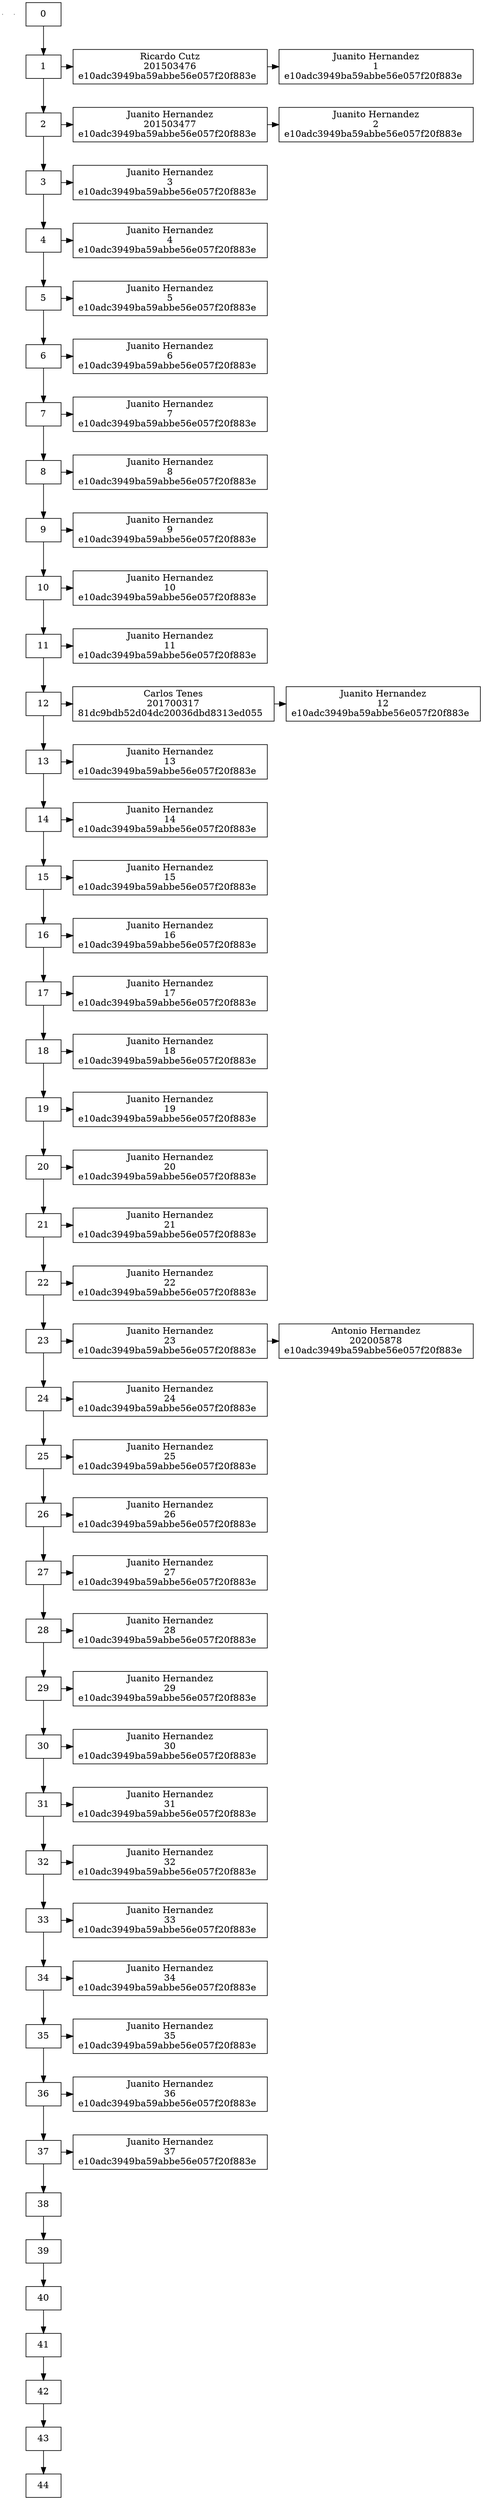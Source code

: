 digraph {
node [shape=box];
 e0[ shape = point, width = 0 ];
e1[ shape = point, width = 0 ]; 
s0i [label=" 0 " group = 1];
s0i ->s1i;
s1i [label=" 1 " group = 1];
s1i ->s2i;
s1i -> u201503476;
u201503476[label="Ricardo Cutz\n201503476\ne10adc3949ba59abbe56e057f20f883e  " group = 2 ];u201503476-> u1;
u1[label="Juanito Hernandez\n1\ne10adc3949ba59abbe56e057f20f883e  " group = 3 ];{rank=same; s1i ;u201503476 ;u1 ; }
s2i [label=" 2 " group = 1];
s2i ->s3i;
s2i -> u201503477;
u201503477[label="Juanito Hernandez\n201503477\ne10adc3949ba59abbe56e057f20f883e  " group = 2 ];u201503477-> u2;
u2[label="Juanito Hernandez\n2\ne10adc3949ba59abbe56e057f20f883e  " group = 3 ];{rank=same; s2i ;u201503477 ;u2 ; }
s3i [label=" 3 " group = 1];
s3i ->s4i;
s3i -> u3;
u3[label="Juanito Hernandez\n3\ne10adc3949ba59abbe56e057f20f883e  " group = 2 ];{rank=same; s3i ;u3 ; }
s4i [label=" 4 " group = 1];
s4i ->s5i;
s4i -> u4;
u4[label="Juanito Hernandez\n4\ne10adc3949ba59abbe56e057f20f883e  " group = 2 ];{rank=same; s4i ;u4 ; }
s5i [label=" 5 " group = 1];
s5i ->s6i;
s5i -> u5;
u5[label="Juanito Hernandez\n5\ne10adc3949ba59abbe56e057f20f883e  " group = 2 ];{rank=same; s5i ;u5 ; }
s6i [label=" 6 " group = 1];
s6i ->s7i;
s6i -> u6;
u6[label="Juanito Hernandez\n6\ne10adc3949ba59abbe56e057f20f883e  " group = 2 ];{rank=same; s6i ;u6 ; }
s7i [label=" 7 " group = 1];
s7i ->s8i;
s7i -> u7;
u7[label="Juanito Hernandez\n7\ne10adc3949ba59abbe56e057f20f883e  " group = 2 ];{rank=same; s7i ;u7 ; }
s8i [label=" 8 " group = 1];
s8i ->s9i;
s8i -> u8;
u8[label="Juanito Hernandez\n8\ne10adc3949ba59abbe56e057f20f883e  " group = 2 ];{rank=same; s8i ;u8 ; }
s9i [label=" 9 " group = 1];
s9i ->s10i;
s9i -> u9;
u9[label="Juanito Hernandez\n9\ne10adc3949ba59abbe56e057f20f883e  " group = 2 ];{rank=same; s9i ;u9 ; }
s10i [label=" 10 " group = 1];
s10i ->s11i;
s10i -> u10;
u10[label="Juanito Hernandez\n10\ne10adc3949ba59abbe56e057f20f883e  " group = 2 ];{rank=same; s10i ;u10 ; }
s11i [label=" 11 " group = 1];
s11i ->s12i;
s11i -> u11;
u11[label="Juanito Hernandez\n11\ne10adc3949ba59abbe56e057f20f883e  " group = 2 ];{rank=same; s11i ;u11 ; }
s12i [label=" 12 " group = 1];
s12i ->s13i;
s12i -> u201700317;
u201700317[label="Carlos Tenes\n201700317\n81dc9bdb52d04dc20036dbd8313ed055  " group = 2 ];u201700317-> u12;
u12[label="Juanito Hernandez\n12\ne10adc3949ba59abbe56e057f20f883e  " group = 3 ];{rank=same; s12i ;u201700317 ;u12 ; }
s13i [label=" 13 " group = 1];
s13i ->s14i;
s13i -> u13;
u13[label="Juanito Hernandez\n13\ne10adc3949ba59abbe56e057f20f883e  " group = 2 ];{rank=same; s13i ;u13 ; }
s14i [label=" 14 " group = 1];
s14i ->s15i;
s14i -> u14;
u14[label="Juanito Hernandez\n14\ne10adc3949ba59abbe56e057f20f883e  " group = 2 ];{rank=same; s14i ;u14 ; }
s15i [label=" 15 " group = 1];
s15i ->s16i;
s15i -> u15;
u15[label="Juanito Hernandez\n15\ne10adc3949ba59abbe56e057f20f883e  " group = 2 ];{rank=same; s15i ;u15 ; }
s16i [label=" 16 " group = 1];
s16i ->s17i;
s16i -> u16;
u16[label="Juanito Hernandez\n16\ne10adc3949ba59abbe56e057f20f883e  " group = 2 ];{rank=same; s16i ;u16 ; }
s17i [label=" 17 " group = 1];
s17i ->s18i;
s17i -> u17;
u17[label="Juanito Hernandez\n17\ne10adc3949ba59abbe56e057f20f883e  " group = 2 ];{rank=same; s17i ;u17 ; }
s18i [label=" 18 " group = 1];
s18i ->s19i;
s18i -> u18;
u18[label="Juanito Hernandez\n18\ne10adc3949ba59abbe56e057f20f883e  " group = 2 ];{rank=same; s18i ;u18 ; }
s19i [label=" 19 " group = 1];
s19i ->s20i;
s19i -> u19;
u19[label="Juanito Hernandez\n19\ne10adc3949ba59abbe56e057f20f883e  " group = 2 ];{rank=same; s19i ;u19 ; }
s20i [label=" 20 " group = 1];
s20i ->s21i;
s20i -> u20;
u20[label="Juanito Hernandez\n20\ne10adc3949ba59abbe56e057f20f883e  " group = 2 ];{rank=same; s20i ;u20 ; }
s21i [label=" 21 " group = 1];
s21i ->s22i;
s21i -> u21;
u21[label="Juanito Hernandez\n21\ne10adc3949ba59abbe56e057f20f883e  " group = 2 ];{rank=same; s21i ;u21 ; }
s22i [label=" 22 " group = 1];
s22i ->s23i;
s22i -> u22;
u22[label="Juanito Hernandez\n22\ne10adc3949ba59abbe56e057f20f883e  " group = 2 ];{rank=same; s22i ;u22 ; }
s23i [label=" 23 " group = 1];
s23i ->s24i;
s23i -> u23;
u23[label="Juanito Hernandez\n23\ne10adc3949ba59abbe56e057f20f883e  " group = 2 ];u23-> u202005878;
u202005878[label="Antonio Hernandez\n202005878\ne10adc3949ba59abbe56e057f20f883e  " group = 3 ];{rank=same; s23i ;u23 ;u202005878 ; }
s24i [label=" 24 " group = 1];
s24i ->s25i;
s24i -> u24;
u24[label="Juanito Hernandez\n24\ne10adc3949ba59abbe56e057f20f883e  " group = 2 ];{rank=same; s24i ;u24 ; }
s25i [label=" 25 " group = 1];
s25i ->s26i;
s25i -> u25;
u25[label="Juanito Hernandez\n25\ne10adc3949ba59abbe56e057f20f883e  " group = 2 ];{rank=same; s25i ;u25 ; }
s26i [label=" 26 " group = 1];
s26i ->s27i;
s26i -> u26;
u26[label="Juanito Hernandez\n26\ne10adc3949ba59abbe56e057f20f883e  " group = 2 ];{rank=same; s26i ;u26 ; }
s27i [label=" 27 " group = 1];
s27i ->s28i;
s27i -> u27;
u27[label="Juanito Hernandez\n27\ne10adc3949ba59abbe56e057f20f883e  " group = 2 ];{rank=same; s27i ;u27 ; }
s28i [label=" 28 " group = 1];
s28i ->s29i;
s28i -> u28;
u28[label="Juanito Hernandez\n28\ne10adc3949ba59abbe56e057f20f883e  " group = 2 ];{rank=same; s28i ;u28 ; }
s29i [label=" 29 " group = 1];
s29i ->s30i;
s29i -> u29;
u29[label="Juanito Hernandez\n29\ne10adc3949ba59abbe56e057f20f883e  " group = 2 ];{rank=same; s29i ;u29 ; }
s30i [label=" 30 " group = 1];
s30i ->s31i;
s30i -> u30;
u30[label="Juanito Hernandez\n30\ne10adc3949ba59abbe56e057f20f883e  " group = 2 ];{rank=same; s30i ;u30 ; }
s31i [label=" 31 " group = 1];
s31i ->s32i;
s31i -> u31;
u31[label="Juanito Hernandez\n31\ne10adc3949ba59abbe56e057f20f883e  " group = 2 ];{rank=same; s31i ;u31 ; }
s32i [label=" 32 " group = 1];
s32i ->s33i;
s32i -> u32;
u32[label="Juanito Hernandez\n32\ne10adc3949ba59abbe56e057f20f883e  " group = 2 ];{rank=same; s32i ;u32 ; }
s33i [label=" 33 " group = 1];
s33i ->s34i;
s33i -> u33;
u33[label="Juanito Hernandez\n33\ne10adc3949ba59abbe56e057f20f883e  " group = 2 ];{rank=same; s33i ;u33 ; }
s34i [label=" 34 " group = 1];
s34i ->s35i;
s34i -> u34;
u34[label="Juanito Hernandez\n34\ne10adc3949ba59abbe56e057f20f883e  " group = 2 ];{rank=same; s34i ;u34 ; }
s35i [label=" 35 " group = 1];
s35i ->s36i;
s35i -> u35;
u35[label="Juanito Hernandez\n35\ne10adc3949ba59abbe56e057f20f883e  " group = 2 ];{rank=same; s35i ;u35 ; }
s36i [label=" 36 " group = 1];
s36i ->s37i;
s36i -> u36;
u36[label="Juanito Hernandez\n36\ne10adc3949ba59abbe56e057f20f883e  " group = 2 ];{rank=same; s36i ;u36 ; }
s37i [label=" 37 " group = 1];
s37i ->s38i;
s37i -> u37;
u37[label="Juanito Hernandez\n37\ne10adc3949ba59abbe56e057f20f883e  " group = 2 ];{rank=same; s37i ;u37 ; }
s38i [label=" 38 " group = 1];
s38i ->s39i;
s39i [label=" 39 " group = 1];
s39i ->s40i;
s40i [label=" 40 " group = 1];
s40i ->s41i;
s41i [label=" 41 " group = 1];
s41i ->s42i;
s42i [label=" 42 " group = 1];
s42i ->s43i;
s43i [label=" 43 " group = 1];
s43i ->s44i;
s44i [label=" 44 " group = 1];
}
